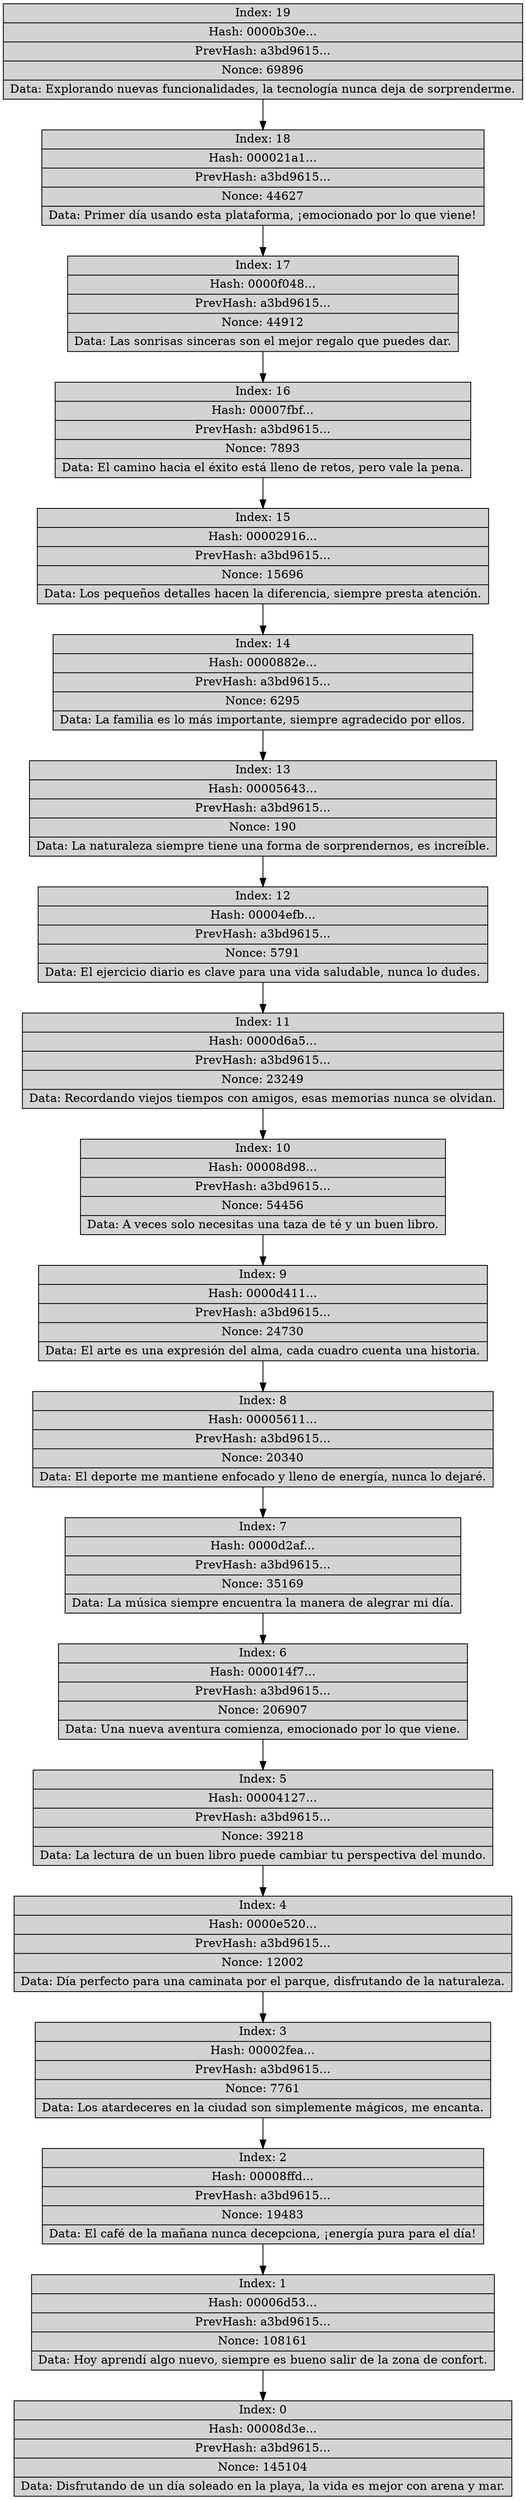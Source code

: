 digraph Blockchain {
    node [shape=record, style=filled, fillcolor=lightgrey];
    block0 [label="{Index: 0|Hash: 405111e5...|PrevHash: 0000...|Nonce: 0|Data: Bloque génesis}"];
    block0 [label="{Index: 0|Hash: 00008d3e...|PrevHash: a3bd9615...|Nonce: 145104|Data: Disfrutando de un día soleado en la playa, la vida es mejor con arena y mar.}"];
    block1 [label="{Index: 1|Hash: 00006d53...|PrevHash: a3bd9615...|Nonce: 108161|Data: Hoy aprendí algo nuevo, siempre es bueno salir de la zona de confort.}"];
    block1 -> block0;
    block10 [label="{Index: 10|Hash: 00008d98...|PrevHash: a3bd9615...|Nonce: 54456|Data: A veces solo necesitas una taza de té y un buen libro.}"];
    block10 -> block9;
    block11 [label="{Index: 11|Hash: 0000d6a5...|PrevHash: a3bd9615...|Nonce: 23249|Data: Recordando viejos tiempos con amigos, esas memorias nunca se olvidan.}"];
    block11 -> block10;
    block12 [label="{Index: 12|Hash: 00004efb...|PrevHash: a3bd9615...|Nonce: 5791|Data: El ejercicio diario es clave para una vida saludable, nunca lo dudes.}"];
    block12 -> block11;
    block13 [label="{Index: 13|Hash: 00005643...|PrevHash: a3bd9615...|Nonce: 190|Data: La naturaleza siempre tiene una forma de sorprendernos, es increíble.}"];
    block13 -> block12;
    block14 [label="{Index: 14|Hash: 0000882e...|PrevHash: a3bd9615...|Nonce: 6295|Data: La familia es lo más importante, siempre agradecido por ellos.}"];
    block14 -> block13;
    block15 [label="{Index: 15|Hash: 00002916...|PrevHash: a3bd9615...|Nonce: 15696|Data: Los pequeños detalles hacen la diferencia, siempre presta atención.}"];
    block15 -> block14;
    block16 [label="{Index: 16|Hash: 00007fbf...|PrevHash: a3bd9615...|Nonce: 7893|Data: El camino hacia el éxito está lleno de retos, pero vale la pena.}"];
    block16 -> block15;
    block17 [label="{Index: 17|Hash: 0000f048...|PrevHash: a3bd9615...|Nonce: 44912|Data: Las sonrisas sinceras son el mejor regalo que puedes dar.}"];
    block17 -> block16;
    block18 [label="{Index: 18|Hash: 000021a1...|PrevHash: a3bd9615...|Nonce: 44627|Data: Primer día usando esta plataforma, ¡emocionado por lo que viene!}"];
    block18 -> block17;
    block19 [label="{Index: 19|Hash: 0000b30e...|PrevHash: a3bd9615...|Nonce: 69896|Data: Explorando nuevas funcionalidades, la tecnología nunca deja de sorprenderme.}"];
    block19 -> block18;
    block2 [label="{Index: 2|Hash: 00008ffd...|PrevHash: a3bd9615...|Nonce: 19483|Data: El café de la mañana nunca decepciona, ¡energía pura para el día!}"];
    block2 -> block1;
    block3 [label="{Index: 3|Hash: 00002fea...|PrevHash: a3bd9615...|Nonce: 7761|Data: Los atardeceres en la ciudad son simplemente mágicos, me encanta.}"];
    block3 -> block2;
    block4 [label="{Index: 4|Hash: 0000e520...|PrevHash: a3bd9615...|Nonce: 12002|Data: Día perfecto para una caminata por el parque, disfrutando de la naturaleza.}"];
    block4 -> block3;
    block5 [label="{Index: 5|Hash: 00004127...|PrevHash: a3bd9615...|Nonce: 39218|Data: La lectura de un buen libro puede cambiar tu perspectiva del mundo.}"];
    block5 -> block4;
    block6 [label="{Index: 6|Hash: 000014f7...|PrevHash: a3bd9615...|Nonce: 206907|Data: Una nueva aventura comienza, emocionado por lo que viene.}"];
    block6 -> block5;
    block7 [label="{Index: 7|Hash: 0000d2af...|PrevHash: a3bd9615...|Nonce: 35169|Data: La música siempre encuentra la manera de alegrar mi día.}"];
    block7 -> block6;
    block8 [label="{Index: 8|Hash: 00005611...|PrevHash: a3bd9615...|Nonce: 20340|Data: El deporte me mantiene enfocado y lleno de energía, nunca lo dejaré.}"];
    block8 -> block7;
    block9 [label="{Index: 9|Hash: 0000d411...|PrevHash: a3bd9615...|Nonce: 24730|Data: El arte es una expresión del alma, cada cuadro cuenta una historia.}"];
    block9 -> block8;
}
